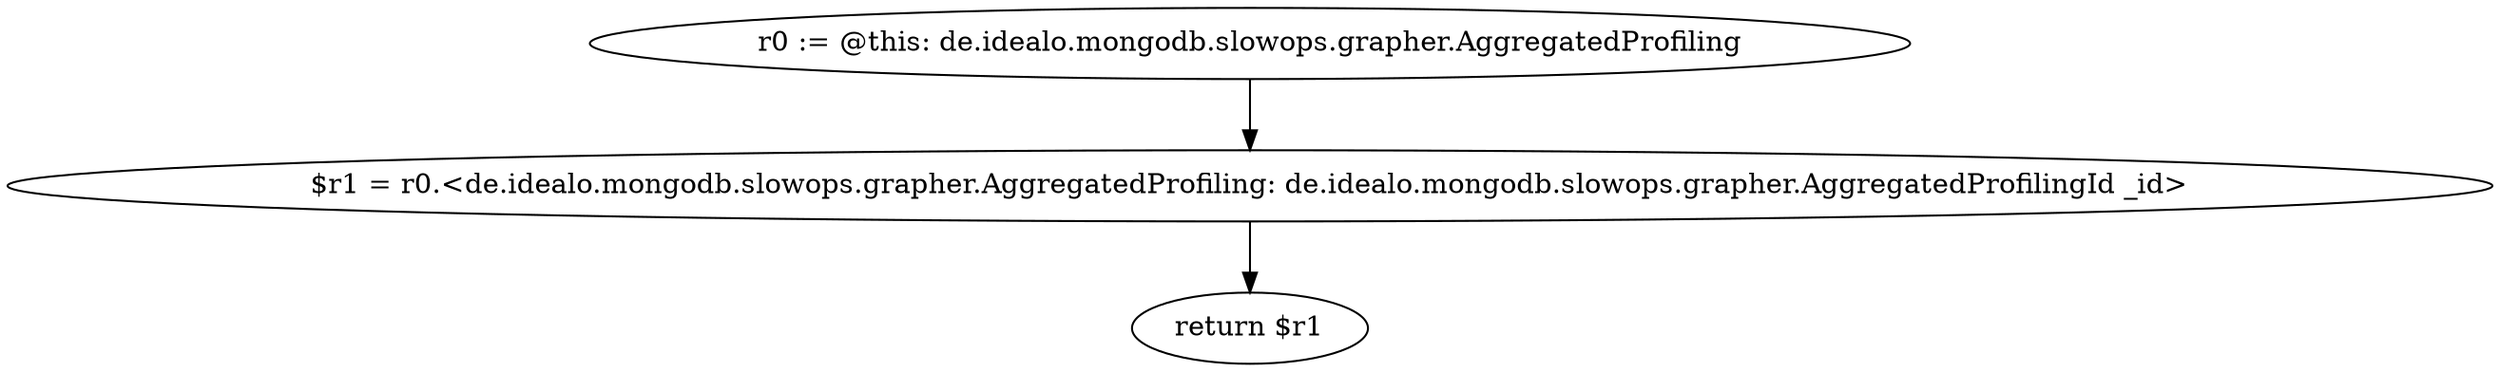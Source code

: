 digraph "unitGraph" {
    "r0 := @this: de.idealo.mongodb.slowops.grapher.AggregatedProfiling"
    "$r1 = r0.<de.idealo.mongodb.slowops.grapher.AggregatedProfiling: de.idealo.mongodb.slowops.grapher.AggregatedProfilingId _id>"
    "return $r1"
    "r0 := @this: de.idealo.mongodb.slowops.grapher.AggregatedProfiling"->"$r1 = r0.<de.idealo.mongodb.slowops.grapher.AggregatedProfiling: de.idealo.mongodb.slowops.grapher.AggregatedProfilingId _id>";
    "$r1 = r0.<de.idealo.mongodb.slowops.grapher.AggregatedProfiling: de.idealo.mongodb.slowops.grapher.AggregatedProfilingId _id>"->"return $r1";
}
